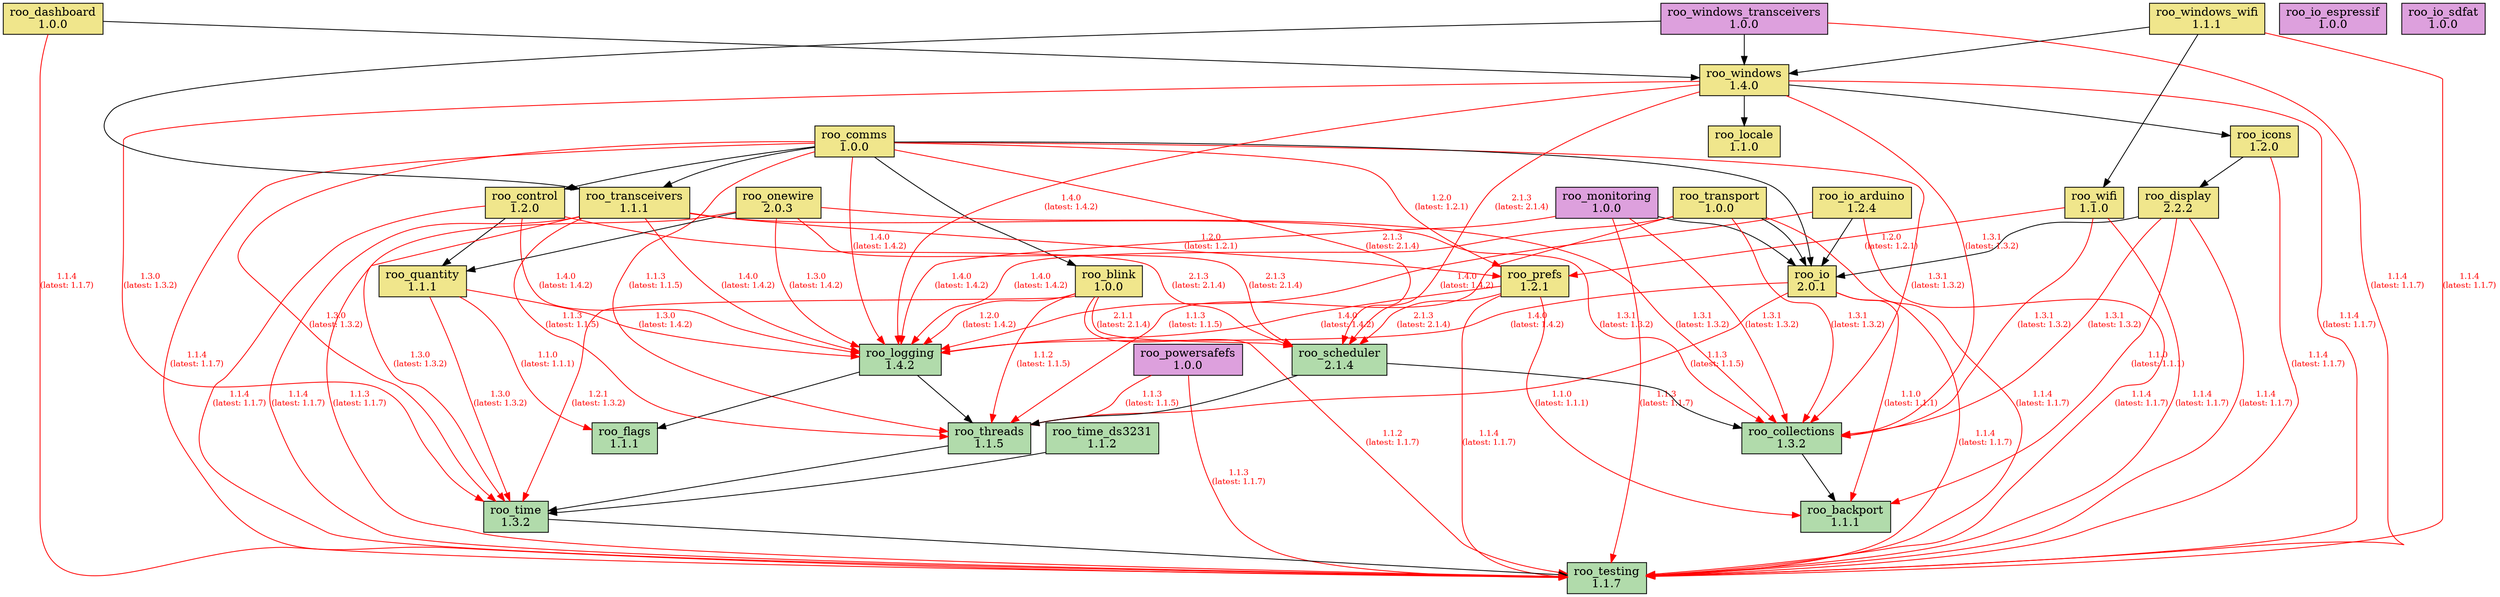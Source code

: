 digraph dependencies {
    rankdir=TB;
    node [shape=box, style=filled];
    edge [fontsize=10];

    // Modules
    "roo_backport" [label="roo_backport\n1.1.1", fillcolor="#b1dbab"];
    "roo_blink" [label="roo_blink\n1.0.0", fillcolor="khaki"];
    "roo_collections" [label="roo_collections\n1.3.2", fillcolor="#b1dbab"];
    "roo_comms" [label="roo_comms\n1.0.0", fillcolor="khaki"];
    "roo_control" [label="roo_control\n1.2.0", fillcolor="khaki"];
    "roo_dashboard" [label="roo_dashboard\n1.0.0", fillcolor="khaki"];
    "roo_display" [label="roo_display\n2.2.2", fillcolor="khaki"];
    "roo_flags" [label="roo_flags\n1.1.1", fillcolor="#b1dbab"];
    "roo_icons" [label="roo_icons\n1.2.0", fillcolor="khaki"];
    "roo_io" [label="roo_io\n2.0.1", fillcolor="khaki"];
    "roo_io_arduino" [label="roo_io_arduino\n1.2.4", fillcolor="khaki"];
    "roo_io_espressif" [label="roo_io_espressif\n1.0.0", fillcolor="plum"];
    "roo_io_sdfat" [label="roo_io_sdfat\n1.0.0", fillcolor="plum"];
    "roo_locale" [label="roo_locale\n1.1.0", fillcolor="khaki"];
    "roo_logging" [label="roo_logging\n1.4.2", fillcolor="#b1dbab"];
    "roo_monitoring" [label="roo_monitoring\n1.0.0", fillcolor="plum"];
    "roo_onewire" [label="roo_onewire\n2.0.3", fillcolor="khaki"];
    "roo_powersafefs" [label="roo_powersafefs\n1.0.0", fillcolor="plum"];
    "roo_prefs" [label="roo_prefs\n1.2.1", fillcolor="khaki"];
    "roo_quantity" [label="roo_quantity\n1.1.1", fillcolor="khaki"];
    "roo_scheduler" [label="roo_scheduler\n2.1.4", fillcolor="#b1dbab"];
    "roo_testing" [label="roo_testing\n1.1.7", fillcolor="#b1dbab"];
    "roo_threads" [label="roo_threads\n1.1.5", fillcolor="#b1dbab"];
    "roo_time" [label="roo_time\n1.3.2", fillcolor="#b1dbab"];
    "roo_time_ds3231" [label="roo_time_ds3231\n1.1.2", fillcolor="#b1dbab"];
    "roo_transceivers" [label="roo_transceivers\n1.1.1", fillcolor="khaki"];
    "roo_transport" [label="roo_transport\n1.0.0", fillcolor="khaki"];
    "roo_wifi" [label="roo_wifi\n1.1.0", fillcolor="khaki"];
    "roo_windows" [label="roo_windows\n1.4.0", fillcolor="khaki"];
    "roo_windows_transceivers" [label="roo_windows_transceivers\n1.0.0", fillcolor="plum"];
    "roo_windows_wifi" [label="roo_windows_wifi\n1.1.1", fillcolor="khaki"];

    // Dependencies
    "roo_blink" -> "roo_testing" [color=red, fontcolor=red, label="1.1.2\n(latest: 1.1.7)"];
    "roo_blink" -> "roo_logging" [color=red, fontcolor=red, label="1.2.0\n(latest: 1.4.2)"];
    "roo_blink" -> "roo_scheduler" [color=red, fontcolor=red, label="2.1.1\n(latest: 2.1.4)"];
    "roo_blink" -> "roo_threads" [color=red, fontcolor=red, label="1.1.2\n(latest: 1.1.5)"];
    "roo_blink" -> "roo_time" [color=red, fontcolor=red, label="1.2.1\n(latest: 1.3.2)"];
    "roo_collections" -> "roo_backport";
    "roo_comms" -> "roo_testing" [color=red, fontcolor=red, label="1.1.4\n(latest: 1.1.7)"];
    "roo_comms" -> "roo_blink";
    "roo_comms" -> "roo_collections" [color=red, fontcolor=red, label="1.3.1\n(latest: 1.3.2)"];
    "roo_comms" -> "roo_control";
    "roo_comms" -> "roo_io";
    "roo_comms" -> "roo_logging" [color=red, fontcolor=red, label="1.4.0\n(latest: 1.4.2)"];
    "roo_comms" -> "roo_prefs" [color=red, fontcolor=red, label="1.2.0\n(latest: 1.2.1)"];
    "roo_comms" -> "roo_scheduler" [color=red, fontcolor=red, label="2.1.3\n(latest: 2.1.4)"];
    "roo_comms" -> "roo_threads" [color=red, fontcolor=red, label="1.1.3\n(latest: 1.1.5)"];
    "roo_comms" -> "roo_time" [color=red, fontcolor=red, label="1.3.0\n(latest: 1.3.2)"];
    "roo_comms" -> "roo_transceivers";
    "roo_control" -> "roo_testing" [color=red, fontcolor=red, label="1.1.4\n(latest: 1.1.7)"];
    "roo_control" -> "roo_logging" [color=red, fontcolor=red, label="1.4.0\n(latest: 1.4.2)"];
    "roo_control" -> "roo_quantity";
    "roo_control" -> "roo_scheduler" [color=red, fontcolor=red, label="2.1.3\n(latest: 2.1.4)"];
    "roo_dashboard" -> "roo_testing" [color=red, fontcolor=red, label="1.1.4\n(latest: 1.1.7)"];
    "roo_dashboard" -> "roo_windows";
    "roo_display" -> "roo_testing" [color=red, fontcolor=red, label="1.1.4\n(latest: 1.1.7)"];
    "roo_display" -> "roo_backport" [color=red, fontcolor=red, label="1.1.0\n(latest: 1.1.1)"];
    "roo_display" -> "roo_collections" [color=red, fontcolor=red, label="1.3.1\n(latest: 1.3.2)"];
    "roo_display" -> "roo_io";
    "roo_icons" -> "roo_testing" [color=red, fontcolor=red, label="1.1.4\n(latest: 1.1.7)"];
    "roo_icons" -> "roo_display";
    "roo_io" -> "roo_testing" [color=red, fontcolor=red, label="1.1.4\n(latest: 1.1.7)"];
    "roo_io" -> "roo_backport" [color=red, fontcolor=red, label="1.1.0\n(latest: 1.1.1)"];
    "roo_io" -> "roo_logging" [color=red, fontcolor=red, label="1.4.0\n(latest: 1.4.2)"];
    "roo_io" -> "roo_threads" [color=red, fontcolor=red, label="1.1.3\n(latest: 1.1.5)"];
    "roo_io_arduino" -> "roo_testing" [color=red, fontcolor=red, label="1.1.4\n(latest: 1.1.7)"];
    "roo_io_arduino" -> "roo_io";
    "roo_io_arduino" -> "roo_logging" [color=red, fontcolor=red, label="1.4.0\n(latest: 1.4.2)"];
    "roo_logging" -> "roo_flags";
    "roo_logging" -> "roo_threads";
    "roo_monitoring" -> "roo_testing" [color=red, fontcolor=red, label="1.1.3\n(latest: 1.1.7)"];
    "roo_monitoring" -> "roo_collections" [color=red, fontcolor=red, label="1.3.1\n(latest: 1.3.2)"];
    "roo_monitoring" -> "roo_io";
    "roo_monitoring" -> "roo_logging" [color=red, fontcolor=red, label="1.4.0\n(latest: 1.4.2)"];
    "roo_onewire" -> "roo_testing" [color=red, fontcolor=red, label="1.1.3\n(latest: 1.1.7)"];
    "roo_onewire" -> "roo_collections" [color=red, fontcolor=red, label="1.3.1\n(latest: 1.3.2)"];
    "roo_onewire" -> "roo_logging" [color=red, fontcolor=red, label="1.3.0\n(latest: 1.4.2)"];
    "roo_onewire" -> "roo_scheduler" [color=red, fontcolor=red, label="2.1.3\n(latest: 2.1.4)"];
    "roo_onewire" -> "roo_quantity";
    "roo_powersafefs" -> "roo_testing" [color=red, fontcolor=red, label="1.1.3\n(latest: 1.1.7)"];
    "roo_powersafefs" -> "roo_threads" [color=red, fontcolor=red, label="1.1.3\n(latest: 1.1.5)"];
    "roo_prefs" -> "roo_testing" [color=red, fontcolor=red, label="1.1.4\n(latest: 1.1.7)"];
    "roo_prefs" -> "roo_backport" [color=red, fontcolor=red, label="1.1.0\n(latest: 1.1.1)"];
    "roo_prefs" -> "roo_logging" [color=red, fontcolor=red, label="1.4.0\n(latest: 1.4.2)"];
    "roo_prefs" -> "roo_scheduler" [color=red, fontcolor=red, label="2.1.3\n(latest: 2.1.4)"];
    "roo_quantity" -> "roo_flags" [color=red, fontcolor=red, label="1.1.0\n(latest: 1.1.1)"];
    "roo_quantity" -> "roo_logging" [color=red, fontcolor=red, label="1.3.0\n(latest: 1.4.2)"];
    "roo_quantity" -> "roo_time" [color=red, fontcolor=red, label="1.3.0\n(latest: 1.3.2)"];
    "roo_scheduler" -> "roo_collections";
    "roo_scheduler" -> "roo_threads";
    "roo_threads" -> "roo_time";
    "roo_time" -> "roo_testing";
    "roo_time_ds3231" -> "roo_time";
    "roo_transceivers" -> "roo_testing" [color=red, fontcolor=red, label="1.1.4\n(latest: 1.1.7)"];
    "roo_transceivers" -> "roo_collections" [color=red, fontcolor=red, label="1.3.1\n(latest: 1.3.2)"];
    "roo_transceivers" -> "roo_logging" [color=red, fontcolor=red, label="1.4.0\n(latest: 1.4.2)"];
    "roo_transceivers" -> "roo_prefs" [color=red, fontcolor=red, label="1.2.0\n(latest: 1.2.1)"];
    "roo_transceivers" -> "roo_threads" [color=red, fontcolor=red, label="1.1.3\n(latest: 1.1.5)"];
    "roo_transceivers" -> "roo_time" [color=red, fontcolor=red, label="1.3.0\n(latest: 1.3.2)"];
    "roo_transport" -> "roo_testing" [color=red, fontcolor=red, label="1.1.4\n(latest: 1.1.7)"];
    "roo_transport" -> "roo_collections" [color=red, fontcolor=red, label="1.3.1\n(latest: 1.3.2)"];
    "roo_transport" -> "roo_io";
    "roo_transport" -> "roo_logging" [color=red, fontcolor=red, label="1.4.0\n(latest: 1.4.2)"];
    "roo_transport" -> "roo_threads" [color=red, fontcolor=red, label="1.1.3\n(latest: 1.1.5)"];
    "roo_wifi" -> "roo_testing" [color=red, fontcolor=red, label="1.1.4\n(latest: 1.1.7)"];
    "roo_wifi" -> "roo_collections" [color=red, fontcolor=red, label="1.3.1\n(latest: 1.3.2)"];
    "roo_wifi" -> "roo_prefs" [color=red, fontcolor=red, label="1.2.0\n(latest: 1.2.1)"];
    "roo_windows" -> "roo_testing" [color=red, fontcolor=red, label="1.1.4\n(latest: 1.1.7)"];
    "roo_windows" -> "roo_collections" [color=red, fontcolor=red, label="1.3.1\n(latest: 1.3.2)"];
    "roo_windows" -> "roo_locale";
    "roo_windows" -> "roo_logging" [color=red, fontcolor=red, label="1.4.0\n(latest: 1.4.2)"];
    "roo_windows" -> "roo_icons";
    "roo_windows" -> "roo_scheduler" [color=red, fontcolor=red, label="2.1.3\n(latest: 2.1.4)"];
    "roo_windows" -> "roo_time" [color=red, fontcolor=red, label="1.3.0\n(latest: 1.3.2)"];
    "roo_windows_transceivers" -> "roo_testing" [color=red, fontcolor=red, label="1.1.4\n(latest: 1.1.7)"];
    "roo_windows_transceivers" -> "roo_transceivers";
    "roo_windows_transceivers" -> "roo_windows";
    "roo_windows_wifi" -> "roo_testing" [color=red, fontcolor=red, label="1.1.4\n(latest: 1.1.7)"];
    "roo_windows_wifi" -> "roo_wifi";
    "roo_windows_wifi" -> "roo_windows";
}
